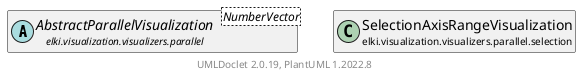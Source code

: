 @startuml
    remove .*\.(Instance|Par|Parameterizer|Factory)$
    set namespaceSeparator none
    hide empty fields
    hide empty methods

    class "<size:14>SelectionAxisRangeVisualization.Instance\n<size:10>elki.visualization.visualizers.parallel.selection" as elki.visualization.visualizers.parallel.selection.SelectionAxisRangeVisualization.Instance [[SelectionAxisRangeVisualization.Instance.html]] {
        {static} +MARKER: String
        +Instance(VisualizerContext, VisualizationTask, VisualizationPlot, double, double, Projection)
        -addCSSClasses(SVGPlot): void
        +fullRedraw(): void
    }

    abstract class "<size:14>AbstractParallelVisualization\n<size:10>elki.visualization.visualizers.parallel" as elki.visualization.visualizers.parallel.AbstractParallelVisualization<NumberVector> [[../AbstractParallelVisualization.html]]
    class "<size:14>SelectionAxisRangeVisualization\n<size:10>elki.visualization.visualizers.parallel.selection" as elki.visualization.visualizers.parallel.selection.SelectionAxisRangeVisualization [[SelectionAxisRangeVisualization.html]]

    elki.visualization.visualizers.parallel.AbstractParallelVisualization <|-- elki.visualization.visualizers.parallel.selection.SelectionAxisRangeVisualization.Instance
    elki.visualization.visualizers.parallel.selection.SelectionAxisRangeVisualization +-- elki.visualization.visualizers.parallel.selection.SelectionAxisRangeVisualization.Instance

    center footer UMLDoclet 2.0.19, PlantUML 1.2022.8
@enduml
